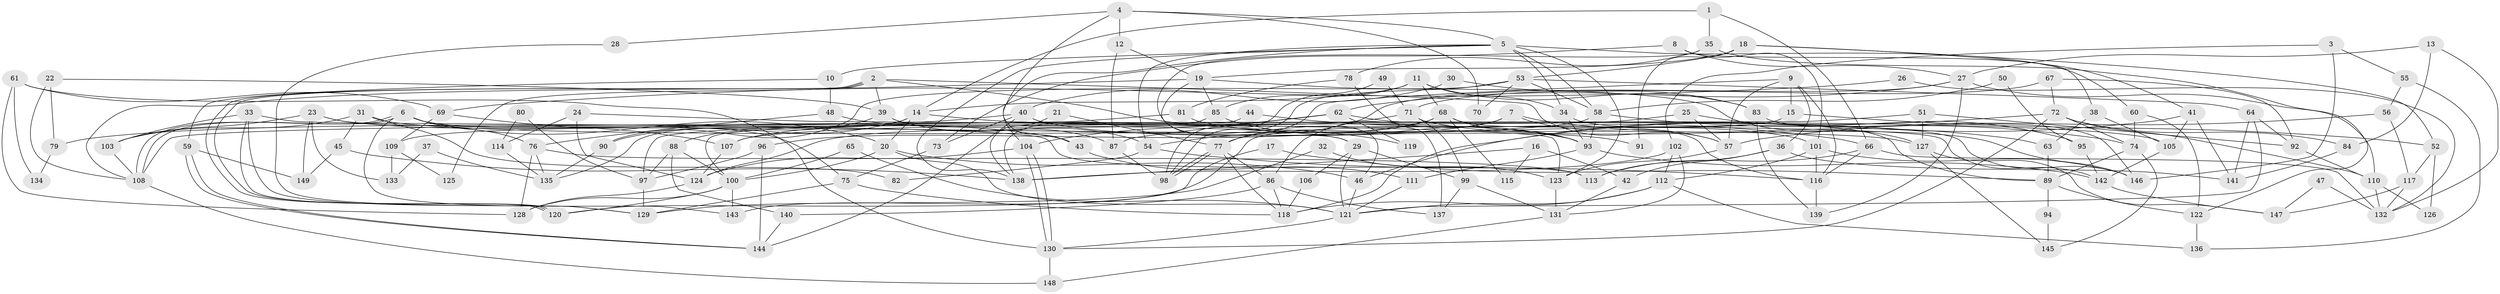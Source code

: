 // Generated by graph-tools (version 1.1) at 2025/26/03/09/25 03:26:21]
// undirected, 149 vertices, 298 edges
graph export_dot {
graph [start="1"]
  node [color=gray90,style=filled];
  1;
  2;
  3;
  4;
  5;
  6;
  7;
  8;
  9;
  10;
  11;
  12;
  13;
  14;
  15;
  16;
  17;
  18;
  19;
  20;
  21;
  22;
  23;
  24;
  25;
  26;
  27;
  28;
  29;
  30;
  31;
  32;
  33;
  34;
  35;
  36;
  37;
  38;
  39;
  40;
  41;
  42;
  43;
  44;
  45;
  46;
  47;
  48;
  49;
  50;
  51;
  52;
  53;
  54;
  55;
  56;
  57;
  58;
  59;
  60;
  61;
  62;
  63;
  64;
  65;
  66;
  67;
  68;
  69;
  70;
  71;
  72;
  73;
  74;
  75;
  76;
  77;
  78;
  79;
  80;
  81;
  82;
  83;
  84;
  85;
  86;
  87;
  88;
  89;
  90;
  91;
  92;
  93;
  94;
  95;
  96;
  97;
  98;
  99;
  100;
  101;
  102;
  103;
  104;
  105;
  106;
  107;
  108;
  109;
  110;
  111;
  112;
  113;
  114;
  115;
  116;
  117;
  118;
  119;
  120;
  121;
  122;
  123;
  124;
  125;
  126;
  127;
  128;
  129;
  130;
  131;
  132;
  133;
  134;
  135;
  136;
  137;
  138;
  139;
  140;
  141;
  142;
  143;
  144;
  145;
  146;
  147;
  148;
  149;
  1 -- 14;
  1 -- 66;
  1 -- 35;
  2 -- 120;
  2 -- 120;
  2 -- 57;
  2 -- 39;
  2 -- 119;
  2 -- 125;
  3 -- 102;
  3 -- 146;
  3 -- 55;
  4 -- 5;
  4 -- 43;
  4 -- 12;
  4 -- 28;
  4 -- 70;
  5 -- 60;
  5 -- 104;
  5 -- 10;
  5 -- 34;
  5 -- 54;
  5 -- 58;
  5 -- 123;
  5 -- 138;
  6 -- 76;
  6 -- 108;
  6 -- 108;
  6 -- 20;
  6 -- 75;
  6 -- 143;
  7 -- 63;
  7 -- 124;
  7 -- 57;
  7 -- 86;
  8 -- 27;
  8 -- 101;
  8 -- 38;
  8 -- 73;
  9 -- 77;
  9 -- 57;
  9 -- 15;
  9 -- 36;
  9 -- 116;
  10 -- 59;
  10 -- 48;
  11 -- 14;
  11 -- 34;
  11 -- 68;
  11 -- 83;
  11 -- 85;
  12 -- 87;
  12 -- 19;
  13 -- 27;
  13 -- 132;
  13 -- 84;
  14 -- 20;
  14 -- 135;
  14 -- 90;
  14 -- 105;
  15 -- 143;
  15 -- 52;
  16 -- 138;
  16 -- 42;
  16 -- 115;
  17 -- 89;
  17 -- 120;
  18 -- 41;
  18 -- 19;
  18 -- 52;
  18 -- 53;
  18 -- 91;
  19 -- 108;
  19 -- 29;
  19 -- 85;
  19 -- 127;
  20 -- 121;
  20 -- 46;
  20 -- 100;
  21 -- 138;
  21 -- 77;
  22 -- 108;
  22 -- 39;
  22 -- 79;
  23 -- 29;
  23 -- 103;
  23 -- 43;
  23 -- 133;
  23 -- 149;
  24 -- 123;
  24 -- 124;
  24 -- 114;
  25 -- 107;
  25 -- 57;
  25 -- 95;
  26 -- 132;
  26 -- 69;
  27 -- 54;
  27 -- 110;
  27 -- 62;
  27 -- 139;
  28 -- 129;
  29 -- 121;
  29 -- 99;
  29 -- 106;
  30 -- 83;
  30 -- 40;
  31 -- 103;
  31 -- 127;
  31 -- 45;
  31 -- 82;
  32 -- 123;
  32 -- 129;
  33 -- 129;
  33 -- 120;
  33 -- 103;
  33 -- 113;
  34 -- 93;
  34 -- 89;
  35 -- 46;
  35 -- 78;
  35 -- 122;
  36 -- 141;
  36 -- 42;
  36 -- 113;
  37 -- 133;
  37 -- 135;
  38 -- 105;
  38 -- 63;
  39 -- 54;
  39 -- 87;
  39 -- 88;
  40 -- 73;
  40 -- 142;
  40 -- 79;
  40 -- 91;
  40 -- 144;
  41 -- 46;
  41 -- 141;
  41 -- 105;
  42 -- 131;
  43 -- 111;
  44 -- 66;
  44 -- 100;
  45 -- 138;
  45 -- 149;
  46 -- 121;
  47 -- 147;
  47 -- 132;
  48 -- 93;
  48 -- 76;
  49 -- 71;
  49 -- 98;
  50 -- 95;
  50 -- 58;
  51 -- 127;
  51 -- 92;
  51 -- 108;
  52 -- 117;
  52 -- 126;
  53 -- 58;
  53 -- 64;
  53 -- 70;
  53 -- 90;
  53 -- 98;
  54 -- 116;
  54 -- 82;
  55 -- 56;
  55 -- 136;
  56 -- 57;
  56 -- 117;
  57 -- 123;
  58 -- 93;
  58 -- 74;
  58 -- 109;
  59 -- 149;
  59 -- 144;
  59 -- 144;
  60 -- 122;
  60 -- 74;
  61 -- 130;
  61 -- 128;
  61 -- 69;
  61 -- 134;
  62 -- 87;
  62 -- 104;
  62 -- 119;
  62 -- 146;
  63 -- 89;
  64 -- 121;
  64 -- 92;
  64 -- 141;
  65 -- 100;
  65 -- 121;
  66 -- 113;
  66 -- 116;
  66 -- 132;
  67 -- 71;
  67 -- 72;
  67 -- 92;
  68 -- 116;
  68 -- 77;
  68 -- 93;
  68 -- 96;
  68 -- 115;
  69 -- 107;
  69 -- 109;
  71 -- 99;
  71 -- 146;
  71 -- 107;
  72 -- 118;
  72 -- 74;
  72 -- 84;
  72 -- 110;
  72 -- 130;
  73 -- 75;
  74 -- 89;
  74 -- 145;
  75 -- 118;
  75 -- 129;
  76 -- 113;
  76 -- 128;
  76 -- 135;
  77 -- 98;
  77 -- 98;
  77 -- 86;
  77 -- 118;
  78 -- 137;
  78 -- 81;
  79 -- 134;
  80 -- 114;
  80 -- 97;
  81 -- 97;
  81 -- 101;
  83 -- 146;
  83 -- 139;
  84 -- 141;
  85 -- 93;
  85 -- 138;
  86 -- 118;
  86 -- 137;
  86 -- 140;
  87 -- 98;
  88 -- 140;
  88 -- 97;
  88 -- 100;
  89 -- 122;
  89 -- 94;
  90 -- 135;
  92 -- 110;
  93 -- 111;
  93 -- 142;
  94 -- 145;
  95 -- 142;
  96 -- 144;
  96 -- 97;
  97 -- 129;
  99 -- 131;
  99 -- 137;
  100 -- 120;
  100 -- 128;
  100 -- 143;
  101 -- 116;
  101 -- 112;
  101 -- 146;
  102 -- 112;
  102 -- 138;
  102 -- 131;
  103 -- 108;
  104 -- 130;
  104 -- 130;
  104 -- 124;
  105 -- 142;
  106 -- 118;
  107 -- 124;
  108 -- 148;
  109 -- 125;
  109 -- 133;
  110 -- 126;
  110 -- 132;
  111 -- 121;
  112 -- 118;
  112 -- 121;
  112 -- 136;
  114 -- 135;
  116 -- 139;
  117 -- 132;
  117 -- 147;
  121 -- 130;
  122 -- 136;
  123 -- 131;
  124 -- 128;
  127 -- 147;
  127 -- 145;
  130 -- 148;
  131 -- 148;
  140 -- 144;
  142 -- 147;
}
